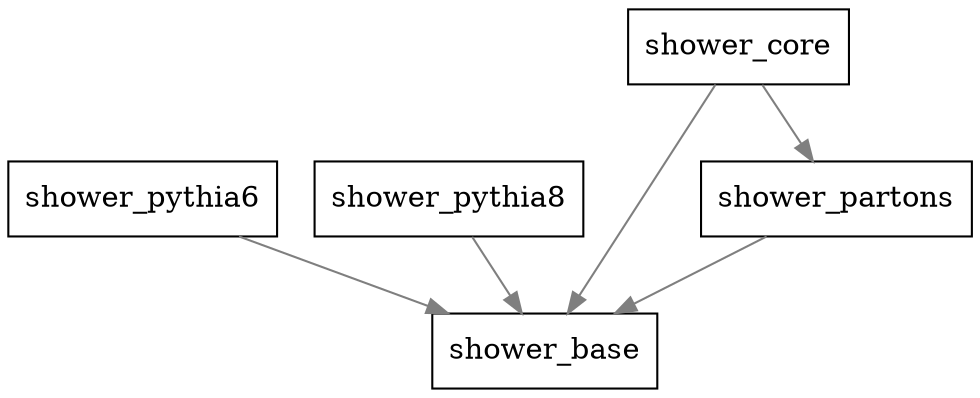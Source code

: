 
digraph G {
concentrate=true
splines=true
node[shape=record,style=filled,fillcolor=white]
edge[color=gray50]
shower_pythia6 -> shower_base
shower_pythia8 -> shower_base
shower_partons -> shower_base
shower_core -> shower_partons
shower_core -> shower_base
 }


